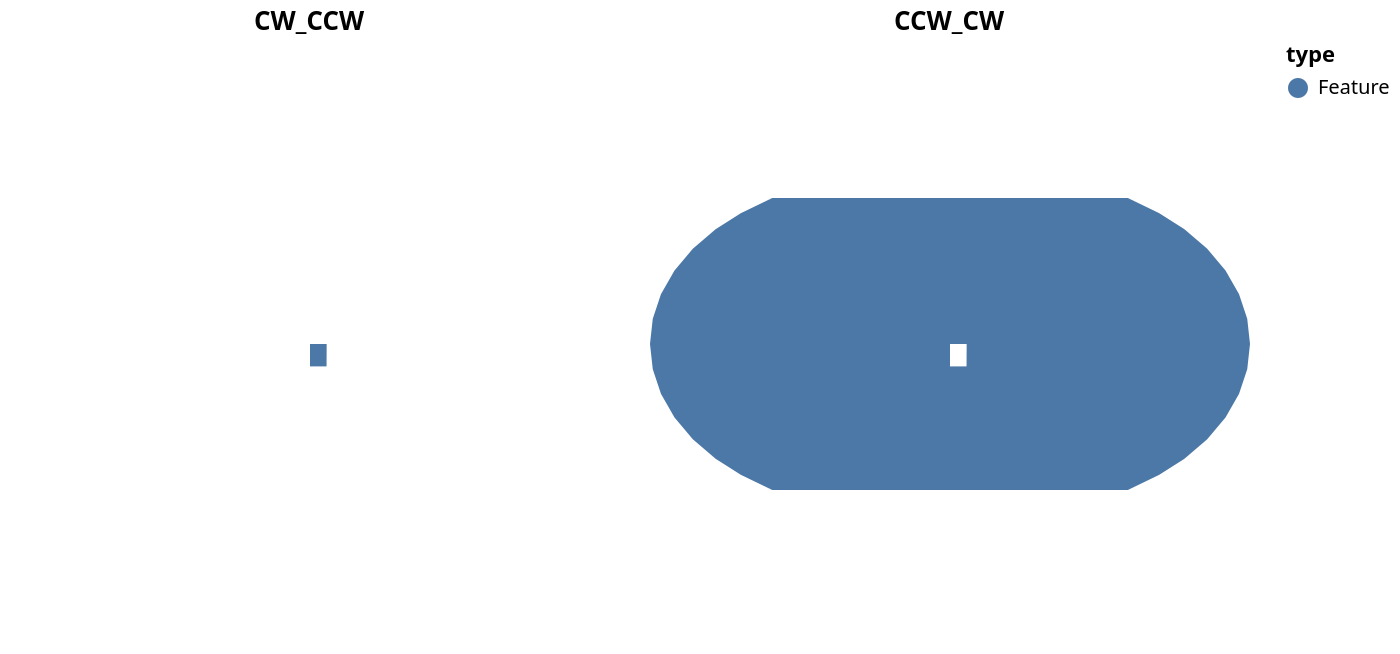 {
    "background": "transparent",
    "config": {
        "view": {
            "continuousWidth": 400,
            "continuousHeight": 300
        }
    },
    "hconcat": [
        {
            "view": {
                "fill": "transparent"
            },
            "data": {
                "name": "data-12100b0748d754a274d574356955fb14",
                "format": {
                    "feature": "data",
                    "type": "topojson"
                }
            },
            "mark": "geoshape",
            "encoding": {
                "color": {
                    "type": "nominal",
                    "field": "type",
                    "legend": {
                        "columns": 2
                    }
                },
                "tooltip": [
                    {
                        "type": "nominal",
                        "field": "type"
                    }
                ]
            },
            "projection": {
                "reflectY": true,
                "type": "equalEarth"
            },
            "title": "CW_CCW",
            "width": 300
        },
        {
            "view": {
                "fill": "transparent"
            },
            "data": {
                "name": "data-74eacaa9a0072346730b17ce447ab1c0",
                "format": {
                    "feature": "data",
                    "type": "topojson"
                }
            },
            "mark": "geoshape",
            "encoding": {
                "color": {
                    "type": "nominal",
                    "field": "type",
                    "legend": {
                        "columns": 2
                    }
                },
                "tooltip": [
                    {
                        "type": "nominal",
                        "field": "type"
                    }
                ]
            },
            "projection": {
                "reflectY": true,
                "type": "equalEarth"
            },
            "title": "CCW_CW",
            "width": 300
        }
    ],
    "$schema": "https://vega.github.io/schema/vega-lite/v4.8.1.json",
    "datasets": {
        "data-12100b0748d754a274d574356955fb14": {
            "type": "Topology",
            "objects": {
                "data": {
                    "geometries": [
                        {
                            "type": "Polygon",
                            "arcs": [
                                [
                                    0
                                ]
                            ]
                        }
                    ],
                    "type": "GeometryCollection"
                }
            },
            "bbox": [
                0,
                0,
                10,
                10
            ],
            "arcs": [
                [
                    [
                        0,
                        0
                    ],
                    [
                        0,
                        10
                    ],
                    [
                        10,
                        10
                    ],
                    [
                        10,
                        0
                    ],
                    [
                        0,
                        0
                    ]
                ]
            ]
        },
        "data-74eacaa9a0072346730b17ce447ab1c0": {
            "type": "Topology",
            "objects": {
                "data": {
                    "geometries": [
                        {
                            "type": "Polygon",
                            "arcs": [
                                [
                                    0
                                ]
                            ]
                        }
                    ],
                    "type": "GeometryCollection"
                }
            },
            "bbox": [
                0,
                0,
                10,
                10
            ],
            "arcs": [
                [
                    [
                        0,
                        0
                    ],
                    [
                        10,
                        0
                    ],
                    [
                        10,
                        10
                    ],
                    [
                        0,
                        10
                    ],
                    [
                        0,
                        0
                    ]
                ]
            ]
        }
    }
}